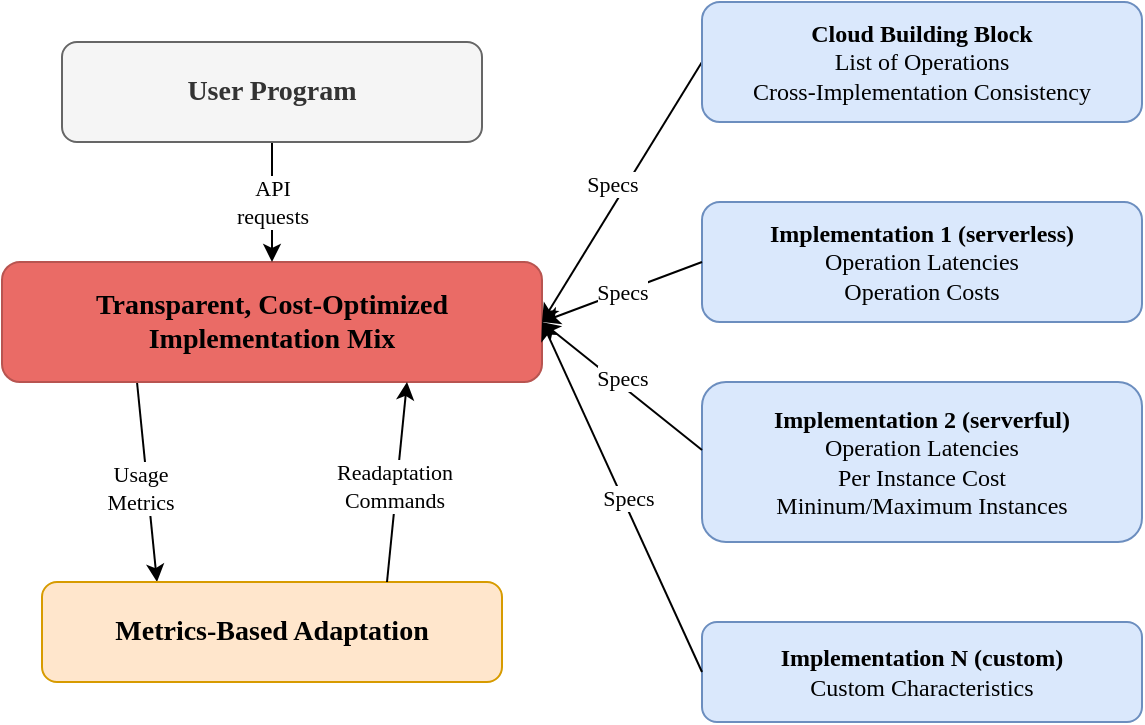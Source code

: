 <mxfile version="21.0.10" type="device" pages="2"><diagram name="Overview" id="9bcIH3yJ08dEPdvc4KPq"><mxGraphModel dx="1306" dy="796" grid="1" gridSize="10" guides="1" tooltips="1" connect="1" arrows="1" fold="1" page="1" pageScale="1" pageWidth="850" pageHeight="1100" math="0" shadow="0"><root><mxCell id="0"/><mxCell id="1" parent="0"/><mxCell id="OW5_3roPbGJRgo02RmXU-11" style="orthogonalLoop=1;jettySize=auto;html=1;entryX=0.25;entryY=0;entryDx=0;entryDy=0;rounded=0;exitX=0.25;exitY=1;exitDx=0;exitDy=0;" edge="1" parent="1" source="OW5_3roPbGJRgo02RmXU-1" target="OW5_3roPbGJRgo02RmXU-6"><mxGeometry relative="1" as="geometry"/></mxCell><mxCell id="OW5_3roPbGJRgo02RmXU-13" value="&lt;div&gt;&lt;font face=&quot;Verdana&quot;&gt;Usage&lt;/font&gt;&lt;/div&gt;&lt;div&gt;&lt;font face=&quot;Verdana&quot;&gt;Metrics&lt;/font&gt;&lt;/div&gt;" style="edgeLabel;html=1;align=center;verticalAlign=middle;resizable=0;points=[];" vertex="1" connectable="0" parent="OW5_3roPbGJRgo02RmXU-11"><mxGeometry x="-0.267" y="-2" relative="1" as="geometry"><mxPoint y="16" as="offset"/></mxGeometry></mxCell><mxCell id="OW5_3roPbGJRgo02RmXU-1" value="&lt;font style=&quot;font-size: 13px;&quot; face=&quot;Verdana&quot;&gt;&lt;b&gt;&lt;font style=&quot;font-size: 14px;&quot;&gt;Transparent, Cost-Optimized Implementation Mix&lt;/font&gt;&lt;/b&gt;&lt;/font&gt;" style="rounded=1;whiteSpace=wrap;html=1;fillColor=#EA6B66;strokeColor=#b85450;" vertex="1" parent="1"><mxGeometry x="170" y="200" width="270" height="60" as="geometry"/></mxCell><mxCell id="OW5_3roPbGJRgo02RmXU-2" value="&lt;div&gt;&lt;font face=&quot;Verdana&quot;&gt;&lt;b&gt;Implementation 1 (serverless)&lt;/b&gt;&lt;br&gt;&lt;/font&gt;&lt;/div&gt;&lt;div&gt;&lt;font face=&quot;Verdana&quot;&gt;Operation Latencies&lt;/font&gt;&lt;/div&gt;&lt;div&gt;&lt;font face=&quot;Verdana&quot;&gt;Operation Costs&lt;/font&gt;&lt;/div&gt;" style="rounded=1;whiteSpace=wrap;html=1;fillColor=#dae8fc;strokeColor=#6c8ebf;" vertex="1" parent="1"><mxGeometry x="520" y="170" width="220" height="60" as="geometry"/></mxCell><mxCell id="OW5_3roPbGJRgo02RmXU-16" style="rounded=0;orthogonalLoop=1;jettySize=auto;html=1;entryX=1;entryY=0.5;entryDx=0;entryDy=0;exitX=0;exitY=0.5;exitDx=0;exitDy=0;" edge="1" parent="1" source="OW5_3roPbGJRgo02RmXU-4" target="OW5_3roPbGJRgo02RmXU-1"><mxGeometry relative="1" as="geometry"/></mxCell><mxCell id="OW5_3roPbGJRgo02RmXU-21" value="&lt;font face=&quot;Verdana&quot;&gt;Specs&lt;/font&gt;" style="edgeLabel;html=1;align=center;verticalAlign=middle;resizable=0;points=[];" vertex="1" connectable="0" parent="OW5_3roPbGJRgo02RmXU-16"><mxGeometry x="0.117" y="-1" relative="1" as="geometry"><mxPoint y="-12" as="offset"/></mxGeometry></mxCell><mxCell id="OW5_3roPbGJRgo02RmXU-4" value="&lt;div&gt;&lt;font face=&quot;Verdana&quot;&gt;&lt;b&gt;Cloud Building Block&lt;br&gt;&lt;/b&gt;&lt;/font&gt;&lt;/div&gt;&lt;div&gt;&lt;font face=&quot;Verdana&quot;&gt;List of Operations&lt;/font&gt;&lt;/div&gt;&lt;div&gt;&lt;font face=&quot;Verdana&quot;&gt;Cross-Implementation Consistency&lt;br&gt;&lt;/font&gt;&lt;/div&gt;" style="rounded=1;whiteSpace=wrap;html=1;fillColor=#dae8fc;strokeColor=#6c8ebf;" vertex="1" parent="1"><mxGeometry x="520" y="70" width="220" height="60" as="geometry"/></mxCell><mxCell id="OW5_3roPbGJRgo02RmXU-6" value="&lt;font style=&quot;font-size: 13px;&quot; face=&quot;Verdana&quot;&gt;&lt;b&gt;&lt;font style=&quot;font-size: 14px;&quot;&gt;Metrics-Based Adaptation&lt;/font&gt;&lt;/b&gt;&lt;/font&gt;" style="rounded=1;whiteSpace=wrap;html=1;fillColor=#ffe6cc;strokeColor=#d79b00;" vertex="1" parent="1"><mxGeometry x="190" y="360" width="230" height="50" as="geometry"/></mxCell><mxCell id="OW5_3roPbGJRgo02RmXU-8" value="&lt;div&gt;&lt;font face=&quot;Verdana&quot;&gt;&lt;b&gt;Implementation 2 (serverful)&lt;/b&gt;&lt;br&gt;&lt;/font&gt;&lt;/div&gt;&lt;div&gt;&lt;font face=&quot;Verdana&quot;&gt;Operation Latencies&lt;/font&gt;&lt;/div&gt;&lt;div&gt;&lt;font face=&quot;Verdana&quot;&gt;Per Instance Cost&lt;/font&gt;&lt;/div&gt;&lt;div&gt;&lt;font face=&quot;Verdana&quot;&gt;Mininum/Maximum Instances&lt;br&gt;&lt;/font&gt;&lt;/div&gt;" style="rounded=1;whiteSpace=wrap;html=1;fillColor=#dae8fc;strokeColor=#6c8ebf;" vertex="1" parent="1"><mxGeometry x="520" y="260" width="220" height="80" as="geometry"/></mxCell><mxCell id="OW5_3roPbGJRgo02RmXU-9" value="&lt;div&gt;&lt;font face=&quot;Verdana&quot;&gt;&lt;b&gt;Implementation N (custom)&lt;/b&gt;&lt;br&gt;&lt;/font&gt;&lt;/div&gt;&lt;div&gt;&lt;font face=&quot;Verdana&quot;&gt;Custom Characteristics&lt;br&gt;&lt;/font&gt;&lt;/div&gt;" style="rounded=1;whiteSpace=wrap;html=1;fillColor=#dae8fc;strokeColor=#6c8ebf;" vertex="1" parent="1"><mxGeometry x="520" y="380" width="220" height="50" as="geometry"/></mxCell><mxCell id="OW5_3roPbGJRgo02RmXU-15" value="&lt;font face=&quot;Verdana&quot;&gt;API&lt;br&gt;&lt;/font&gt;&lt;div&gt;&lt;font face=&quot;Verdana&quot;&gt;requests&lt;/font&gt;&lt;/div&gt;" style="rounded=0;orthogonalLoop=1;jettySize=auto;html=1;exitX=0.5;exitY=1;exitDx=0;exitDy=0;entryX=0.5;entryY=0;entryDx=0;entryDy=0;" edge="1" parent="1" source="OW5_3roPbGJRgo02RmXU-10" target="OW5_3roPbGJRgo02RmXU-1"><mxGeometry relative="1" as="geometry"><mxPoint x="230" y="230" as="targetPoint"/></mxGeometry></mxCell><mxCell id="OW5_3roPbGJRgo02RmXU-10" value="&lt;font face=&quot;Verdana&quot;&gt;&lt;b&gt;&lt;font style=&quot;font-size: 13px;&quot;&gt;&lt;font style=&quot;font-size: 14px;&quot;&gt;User Program&lt;/font&gt;&lt;/font&gt;&lt;/b&gt;&lt;/font&gt;" style="rounded=1;whiteSpace=wrap;html=1;fillColor=#f5f5f5;fontColor=#333333;strokeColor=#666666;" vertex="1" parent="1"><mxGeometry x="200" y="90" width="210" height="50" as="geometry"/></mxCell><mxCell id="OW5_3roPbGJRgo02RmXU-12" style="orthogonalLoop=1;jettySize=auto;html=1;rounded=0;entryX=0.75;entryY=1;entryDx=0;entryDy=0;exitX=0.75;exitY=0;exitDx=0;exitDy=0;" edge="1" parent="1" source="OW5_3roPbGJRgo02RmXU-6" target="OW5_3roPbGJRgo02RmXU-1"><mxGeometry relative="1" as="geometry"><mxPoint x="360" y="310" as="sourcePoint"/><mxPoint x="395" y="360" as="targetPoint"/></mxGeometry></mxCell><mxCell id="OW5_3roPbGJRgo02RmXU-14" value="&lt;div&gt;&lt;font face=&quot;Verdana&quot;&gt;Readaptation&lt;/font&gt;&lt;/div&gt;&lt;div&gt;&lt;font face=&quot;Verdana&quot;&gt;Commands&lt;/font&gt;&lt;/div&gt;" style="edgeLabel;html=1;align=center;verticalAlign=middle;resizable=0;points=[];" vertex="1" connectable="0" parent="OW5_3roPbGJRgo02RmXU-12"><mxGeometry x="0.222" y="3" relative="1" as="geometry"><mxPoint y="13" as="offset"/></mxGeometry></mxCell><mxCell id="OW5_3roPbGJRgo02RmXU-17" value="&lt;font style=&quot;font-size: 12px;&quot; face=&quot;Verdana&quot;&gt;&lt;font style=&quot;font-size: 11px;&quot;&gt;Specs&lt;/font&gt;&lt;/font&gt;" style="rounded=0;orthogonalLoop=1;jettySize=auto;html=1;entryX=1;entryY=0.5;entryDx=0;entryDy=0;exitX=0;exitY=0.5;exitDx=0;exitDy=0;" edge="1" parent="1" source="OW5_3roPbGJRgo02RmXU-2" target="OW5_3roPbGJRgo02RmXU-1"><mxGeometry x="-0.002" relative="1" as="geometry"><mxPoint x="590" y="105" as="sourcePoint"/><mxPoint x="490" y="255" as="targetPoint"/><mxPoint as="offset"/></mxGeometry></mxCell><mxCell id="OW5_3roPbGJRgo02RmXU-18" style="rounded=0;orthogonalLoop=1;jettySize=auto;html=1;exitX=0;exitY=0.425;exitDx=0;exitDy=0;exitPerimeter=0;entryX=1;entryY=0.5;entryDx=0;entryDy=0;" edge="1" parent="1" source="OW5_3roPbGJRgo02RmXU-8" target="OW5_3roPbGJRgo02RmXU-1"><mxGeometry relative="1" as="geometry"><mxPoint x="590" y="200" as="sourcePoint"/><mxPoint x="480" y="240" as="targetPoint"/></mxGeometry></mxCell><mxCell id="vmXX8MCtLr-BbkNRb3Xj-1" value="&lt;font face=&quot;Verdana&quot;&gt;Specs&lt;/font&gt;" style="edgeLabel;html=1;align=center;verticalAlign=middle;resizable=0;points=[];" vertex="1" connectable="0" parent="OW5_3roPbGJRgo02RmXU-18"><mxGeometry x="0.057" y="-3" relative="1" as="geometry"><mxPoint as="offset"/></mxGeometry></mxCell><mxCell id="OW5_3roPbGJRgo02RmXU-19" style="rounded=0;orthogonalLoop=1;jettySize=auto;html=1;exitX=0;exitY=0.5;exitDx=0;exitDy=0;entryX=1;entryY=0.5;entryDx=0;entryDy=0;" edge="1" parent="1" source="OW5_3roPbGJRgo02RmXU-9" target="OW5_3roPbGJRgo02RmXU-1"><mxGeometry relative="1" as="geometry"><mxPoint x="590" y="304" as="sourcePoint"/><mxPoint x="490" y="250" as="targetPoint"/></mxGeometry></mxCell><mxCell id="vmXX8MCtLr-BbkNRb3Xj-2" value="&lt;font face=&quot;Verdana&quot;&gt;Specs&lt;/font&gt;" style="edgeLabel;html=1;align=center;verticalAlign=middle;resizable=0;points=[];" vertex="1" connectable="0" parent="OW5_3roPbGJRgo02RmXU-19"><mxGeometry x="-0.013" y="-2" relative="1" as="geometry"><mxPoint as="offset"/></mxGeometry></mxCell></root></mxGraphModel></diagram><diagram id="HqwOdlQikRZlcKRh3y7G" name="KVSActor"><mxGraphModel dx="1306" dy="796" grid="1" gridSize="10" guides="1" tooltips="1" connect="1" arrows="1" fold="1" page="1" pageScale="1" pageWidth="850" pageHeight="1100" math="0" shadow="0"><root><mxCell id="0"/><mxCell id="1" parent="0"/><mxCell id="NtbE9U5Mq3dfrH20jop2-45" value="" style="group" vertex="1" connectable="0" parent="1"><mxGeometry x="280" y="114" width="305" height="72" as="geometry"/></mxCell><mxCell id="NtbE9U5Mq3dfrH20jop2-5" value="&lt;div style=&quot;font-size: 12px;&quot;&gt;&lt;font face=&quot;Verdana&quot;&gt;&lt;b&gt;&lt;font style=&quot;font-size: 12px;&quot;&gt;&lt;font style=&quot;font-size: 13px;&quot;&gt;Message&lt;/font&gt;&lt;/font&gt;&lt;/b&gt;&lt;/font&gt;&lt;/div&gt;" style="endArrow=classic;html=1;rounded=0;entryX=0;entryY=0.5;entryDx=0;entryDy=0;entryPerimeter=0;" edge="1" parent="NtbE9U5Mq3dfrH20jop2-45" target="NtbE9U5Mq3dfrH20jop2-14"><mxGeometry width="50" height="50" relative="1" as="geometry"><mxPoint y="36" as="sourcePoint"/><mxPoint x="90" y="36" as="targetPoint"/><mxPoint as="offset"/></mxGeometry></mxCell><mxCell id="NtbE9U5Mq3dfrH20jop2-14" value="" style="outlineConnect=0;dashed=0;verticalLabelPosition=bottom;verticalAlign=top;align=center;html=1;shape=mxgraph.aws3.lambda_function;fillColor=#000000;gradientColor=none;" vertex="1" parent="NtbE9U5Mq3dfrH20jop2-45"><mxGeometry x="110" width="69" height="72" as="geometry"/></mxCell><mxCell id="NtbE9U5Mq3dfrH20jop2-41" value="" style="sketch=0;pointerEvents=1;shadow=0;dashed=0;html=1;strokeColor=none;fillColor=#000000;labelPosition=center;verticalLabelPosition=bottom;verticalAlign=top;outlineConnect=0;align=center;shape=mxgraph.office.devices.hard_disk;" vertex="1" parent="NtbE9U5Mq3dfrH20jop2-45"><mxGeometry x="255" y="2" width="50" height="70" as="geometry"/></mxCell><mxCell id="NtbE9U5Mq3dfrH20jop2-6" value="&lt;font face=&quot;Verdana&quot;&gt;&lt;b&gt;&lt;font style=&quot;font-size: 12px;&quot;&gt;&lt;font style=&quot;font-size: 13px;&quot;&gt;WAL&lt;/font&gt;&lt;/font&gt;&lt;/b&gt;&lt;/font&gt;" style="endArrow=classic;html=1;rounded=0;exitX=1;exitY=0.5;exitDx=0;exitDy=0;exitPerimeter=0;" edge="1" parent="NtbE9U5Mq3dfrH20jop2-45" source="NtbE9U5Mq3dfrH20jop2-14" target="NtbE9U5Mq3dfrH20jop2-41"><mxGeometry x="0.013" width="50" height="50" relative="1" as="geometry"><mxPoint x="170" y="36" as="sourcePoint"/><mxPoint x="245" y="36" as="targetPoint"/><mxPoint as="offset"/></mxGeometry></mxCell><mxCell id="NtbE9U5Mq3dfrH20jop2-46" value="" style="group" vertex="1" connectable="0" parent="1"><mxGeometry x="280" y="254" width="305" height="70" as="geometry"/></mxCell><mxCell id="NtbE9U5Mq3dfrH20jop2-11" value="&lt;div style=&quot;font-size: 12px;&quot;&gt;&lt;font face=&quot;Verdana&quot;&gt;&lt;b&gt;&lt;font style=&quot;font-size: 12px;&quot;&gt;&lt;font style=&quot;font-size: 13px;&quot;&gt;Message&lt;/font&gt;&lt;/font&gt;&lt;/b&gt;&lt;/font&gt;&lt;/div&gt;" style="endArrow=classic;html=1;rounded=0;entryX=0;entryY=0.5;entryDx=0;entryDy=0;" edge="1" parent="NtbE9U5Mq3dfrH20jop2-46" target="NtbE9U5Mq3dfrH20jop2-13"><mxGeometry width="50" height="50" relative="1" as="geometry"><mxPoint y="36" as="sourcePoint"/><mxPoint x="90" y="36" as="targetPoint"/><mxPoint as="offset"/></mxGeometry></mxCell><mxCell id="NtbE9U5Mq3dfrH20jop2-13" value="" style="shape=image;html=1;verticalAlign=top;verticalLabelPosition=bottom;labelBackgroundColor=#ffffff;imageAspect=0;aspect=fixed;image=https://cdn1.iconfinder.com/data/icons/ionicons-fill-vol-2/512/logo-docker-128.png" vertex="1" parent="NtbE9U5Mq3dfrH20jop2-46"><mxGeometry x="110" y="2" width="68" height="68" as="geometry"/></mxCell><mxCell id="NtbE9U5Mq3dfrH20jop2-43" value="" style="sketch=0;pointerEvents=1;shadow=0;dashed=0;html=1;strokeColor=none;fillColor=#000000;labelPosition=center;verticalLabelPosition=bottom;verticalAlign=top;outlineConnect=0;align=center;shape=mxgraph.office.devices.hard_disk;" vertex="1" parent="NtbE9U5Mq3dfrH20jop2-46"><mxGeometry x="255" width="50" height="70" as="geometry"/></mxCell><mxCell id="NtbE9U5Mq3dfrH20jop2-12" value="&lt;b&gt;&lt;font style=&quot;font-size: 12px;&quot; face=&quot;Verdana&quot;&gt;&lt;font style=&quot;font-size: 13px;&quot;&gt;WAL&lt;/font&gt;&lt;/font&gt;&lt;/b&gt;" style="endArrow=classic;html=1;rounded=0;exitX=1;exitY=0.5;exitDx=0;exitDy=0;" edge="1" parent="NtbE9U5Mq3dfrH20jop2-46" source="NtbE9U5Mq3dfrH20jop2-13" target="NtbE9U5Mq3dfrH20jop2-43"><mxGeometry width="50" height="50" relative="1" as="geometry"><mxPoint x="170" y="36" as="sourcePoint"/><mxPoint x="230" y="36" as="targetPoint"/></mxGeometry></mxCell><mxCell id="NtbE9U5Mq3dfrH20jop2-47" value="" style="group" vertex="1" connectable="0" parent="1"><mxGeometry x="280" y="425" width="380.0" height="235" as="geometry"/></mxCell><mxCell id="NtbE9U5Mq3dfrH20jop2-16" value="&lt;div style=&quot;font-size: 12px;&quot;&gt;&lt;b&gt;&lt;font style=&quot;font-size: 12px;&quot; face=&quot;Verdana&quot;&gt;&lt;font style=&quot;font-size: 13px;&quot;&gt;Message&lt;/font&gt;&lt;/font&gt;&lt;/b&gt;&lt;/div&gt;" style="endArrow=classic;html=1;rounded=0;entryX=0;entryY=0.5;entryDx=0;entryDy=0;" edge="1" parent="NtbE9U5Mq3dfrH20jop2-47" target="NtbE9U5Mq3dfrH20jop2-19"><mxGeometry x="-0.009" width="50" height="50" relative="1" as="geometry"><mxPoint y="105" as="sourcePoint"/><mxPoint x="120.809" y="70" as="targetPoint"/><mxPoint as="offset"/></mxGeometry></mxCell><mxCell id="NtbE9U5Mq3dfrH20jop2-19" value="" style="shape=image;html=1;verticalAlign=top;verticalLabelPosition=bottom;labelBackgroundColor=#ffffff;imageAspect=0;aspect=fixed;image=https://cdn1.iconfinder.com/data/icons/ionicons-fill-vol-2/512/logo-docker-128.png" vertex="1" parent="NtbE9U5Mq3dfrH20jop2-47"><mxGeometry x="115.318" y="71" width="68" height="68" as="geometry"/></mxCell><mxCell id="NtbE9U5Mq3dfrH20jop2-22" value="" style="group" vertex="1" connectable="0" parent="NtbE9U5Mq3dfrH20jop2-47"><mxGeometry x="274.566" width="105.434" height="50" as="geometry"/></mxCell><mxCell id="NtbE9U5Mq3dfrH20jop2-21" value="&lt;div align=&quot;right&quot;&gt;&lt;font face=&quot;Verdana&quot;&gt;&lt;font style=&quot;font-size: 13px;&quot;&gt;&lt;font style=&quot;font-size: 14px;&quot;&gt;&lt;font style=&quot;font-size: 15px;&quot;&gt;&lt;b&gt;AZ1&lt;/b&gt;&lt;/font&gt;&lt;/font&gt;&lt;/font&gt;&lt;/font&gt;&lt;/div&gt;" style="rounded=0;whiteSpace=wrap;html=1;align=right;" vertex="1" parent="NtbE9U5Mq3dfrH20jop2-22"><mxGeometry width="105.434" height="50" as="geometry"/></mxCell><mxCell id="NtbE9U5Mq3dfrH20jop2-20" value="" style="shape=image;html=1;verticalAlign=top;verticalLabelPosition=bottom;labelBackgroundColor=#ffffff;imageAspect=0;aspect=fixed;image=https://cdn1.iconfinder.com/data/icons/ionicons-fill-vol-2/512/logo-docker-128.png" vertex="1" parent="NtbE9U5Mq3dfrH20jop2-22"><mxGeometry x="6.59" width="50" height="50" as="geometry"/></mxCell><mxCell id="NtbE9U5Mq3dfrH20jop2-17" value="&lt;b&gt;&lt;font style=&quot;font-size: 12px;&quot; face=&quot;Verdana&quot;&gt;&lt;font style=&quot;font-size: 13px;&quot;&gt;WAL&lt;/font&gt;&lt;/font&gt;&lt;/b&gt;" style="endArrow=classic;html=1;rounded=0;exitX=1;exitY=0.5;exitDx=0;exitDy=0;entryX=0;entryY=0.5;entryDx=0;entryDy=0;" edge="1" parent="NtbE9U5Mq3dfrH20jop2-47" source="NtbE9U5Mq3dfrH20jop2-19" target="NtbE9U5Mq3dfrH20jop2-21"><mxGeometry x="0.019" width="50" height="50" relative="1" as="geometry"><mxPoint x="196.59" y="70" as="sourcePoint"/><mxPoint x="208.671" y="10" as="targetPoint"/><mxPoint as="offset"/></mxGeometry></mxCell><mxCell id="NtbE9U5Mq3dfrH20jop2-23" value="" style="group" vertex="1" connectable="0" parent="NtbE9U5Mq3dfrH20jop2-47"><mxGeometry x="274.566" y="80" width="105.434" height="50" as="geometry"/></mxCell><mxCell id="NtbE9U5Mq3dfrH20jop2-24" value="&lt;div align=&quot;right&quot;&gt;&lt;font face=&quot;Verdana&quot;&gt;&lt;font style=&quot;font-size: 13px;&quot;&gt;&lt;font style=&quot;font-size: 14px;&quot;&gt;&lt;font style=&quot;font-size: 15px;&quot;&gt;&lt;b&gt;AZ2&lt;/b&gt;&lt;/font&gt;&lt;/font&gt;&lt;/font&gt;&lt;/font&gt;&lt;/div&gt;" style="rounded=0;whiteSpace=wrap;html=1;align=right;" vertex="1" parent="NtbE9U5Mq3dfrH20jop2-23"><mxGeometry width="105.434" height="50" as="geometry"/></mxCell><mxCell id="NtbE9U5Mq3dfrH20jop2-25" value="" style="shape=image;html=1;verticalAlign=top;verticalLabelPosition=bottom;labelBackgroundColor=#ffffff;imageAspect=0;aspect=fixed;image=https://cdn1.iconfinder.com/data/icons/ionicons-fill-vol-2/512/logo-docker-128.png" vertex="1" parent="NtbE9U5Mq3dfrH20jop2-23"><mxGeometry x="6.59" width="50" height="50" as="geometry"/></mxCell><mxCell id="NtbE9U5Mq3dfrH20jop2-26" value="" style="group" vertex="1" connectable="0" parent="NtbE9U5Mq3dfrH20jop2-47"><mxGeometry x="274.566" y="160" width="105.434" height="50" as="geometry"/></mxCell><mxCell id="NtbE9U5Mq3dfrH20jop2-27" value="&lt;div align=&quot;right&quot;&gt;&lt;font face=&quot;Verdana&quot;&gt;&lt;font style=&quot;font-size: 13px;&quot;&gt;&lt;font style=&quot;font-size: 14px;&quot;&gt;&lt;font style=&quot;font-size: 15px;&quot;&gt;&lt;b&gt;AZ3&lt;/b&gt;&lt;/font&gt;&lt;/font&gt;&lt;/font&gt;&lt;/font&gt;&lt;/div&gt;" style="rounded=0;whiteSpace=wrap;html=1;align=right;" vertex="1" parent="NtbE9U5Mq3dfrH20jop2-26"><mxGeometry width="105.434" height="50" as="geometry"/></mxCell><mxCell id="NtbE9U5Mq3dfrH20jop2-28" value="" style="shape=image;html=1;verticalAlign=top;verticalLabelPosition=bottom;labelBackgroundColor=#ffffff;imageAspect=0;aspect=fixed;image=https://cdn1.iconfinder.com/data/icons/ionicons-fill-vol-2/512/logo-docker-128.png" vertex="1" parent="NtbE9U5Mq3dfrH20jop2-26"><mxGeometry x="6.59" width="50" height="50" as="geometry"/></mxCell><mxCell id="NtbE9U5Mq3dfrH20jop2-29" value="&lt;b&gt;&lt;font style=&quot;font-size: 12px;&quot; face=&quot;Verdana&quot;&gt;&lt;font style=&quot;font-size: 13px;&quot;&gt;WAL&lt;/font&gt;&lt;/font&gt;&lt;/b&gt;" style="endArrow=classic;html=1;rounded=0;exitX=1;exitY=0.5;exitDx=0;exitDy=0;entryX=0;entryY=0.5;entryDx=0;entryDy=0;" edge="1" parent="NtbE9U5Mq3dfrH20jop2-47" source="NtbE9U5Mq3dfrH20jop2-19" target="NtbE9U5Mq3dfrH20jop2-24"><mxGeometry x="0.019" width="50" height="50" relative="1" as="geometry"><mxPoint x="200.983" y="115" as="sourcePoint"/><mxPoint x="295.434" y="60" as="targetPoint"/><mxPoint as="offset"/></mxGeometry></mxCell><mxCell id="NtbE9U5Mq3dfrH20jop2-30" value="&lt;b&gt;&lt;font style=&quot;font-size: 12px;&quot; face=&quot;Verdana&quot;&gt;&lt;font style=&quot;font-size: 13px;&quot;&gt;WAL&lt;/font&gt;&lt;/font&gt;&lt;/b&gt;" style="endArrow=classic;html=1;rounded=0;exitX=1;exitY=0.5;exitDx=0;exitDy=0;entryX=0;entryY=0.5;entryDx=0;entryDy=0;" edge="1" parent="NtbE9U5Mq3dfrH20jop2-47" source="NtbE9U5Mq3dfrH20jop2-19" target="NtbE9U5Mq3dfrH20jop2-27"><mxGeometry x="0.027" width="50" height="50" relative="1" as="geometry"><mxPoint x="200.983" y="115" as="sourcePoint"/><mxPoint x="285.549" y="115" as="targetPoint"/><mxPoint as="offset"/></mxGeometry></mxCell><mxCell id="NtbE9U5Mq3dfrH20jop2-32" style="edgeStyle=orthogonalEdgeStyle;rounded=0;orthogonalLoop=1;jettySize=auto;html=1;dashed=1;" edge="1" parent="NtbE9U5Mq3dfrH20jop2-47" source="NtbE9U5Mq3dfrH20jop2-19" target="NtbE9U5Mq3dfrH20jop2-44"><mxGeometry relative="1" as="geometry"><mxPoint x="149.319" y="190" as="targetPoint"/></mxGeometry></mxCell><mxCell id="NtbE9U5Mq3dfrH20jop2-44" value="" style="sketch=0;pointerEvents=1;shadow=0;dashed=0;html=1;strokeColor=none;fillColor=#000000;labelPosition=center;verticalLabelPosition=bottom;verticalAlign=top;outlineConnect=0;align=center;shape=mxgraph.office.devices.hard_disk;" vertex="1" parent="NtbE9U5Mq3dfrH20jop2-47"><mxGeometry x="124.32" y="165" width="50" height="70" as="geometry"/></mxCell></root></mxGraphModel></diagram></mxfile>